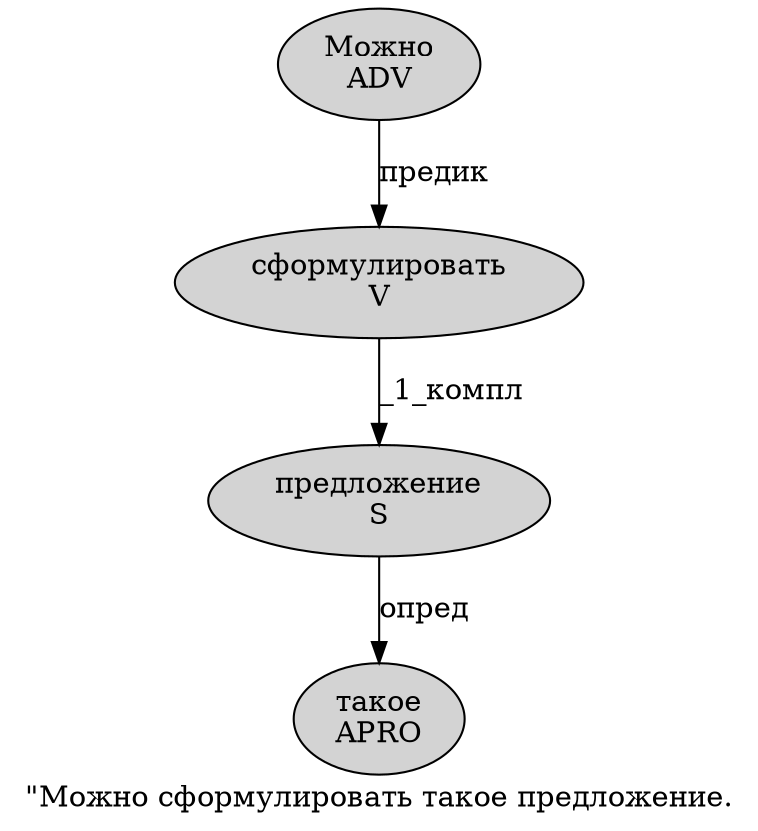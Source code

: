 digraph SENTENCE_79 {
	graph [label="\"Можно сформулировать такое предложение."]
	node [style=filled]
		1 [label="Можно
ADV" color="" fillcolor=lightgray penwidth=1 shape=ellipse]
		2 [label="сформулировать
V" color="" fillcolor=lightgray penwidth=1 shape=ellipse]
		3 [label="такое
APRO" color="" fillcolor=lightgray penwidth=1 shape=ellipse]
		4 [label="предложение
S" color="" fillcolor=lightgray penwidth=1 shape=ellipse]
			2 -> 4 [label="_1_компл"]
			1 -> 2 [label="предик"]
			4 -> 3 [label="опред"]
}